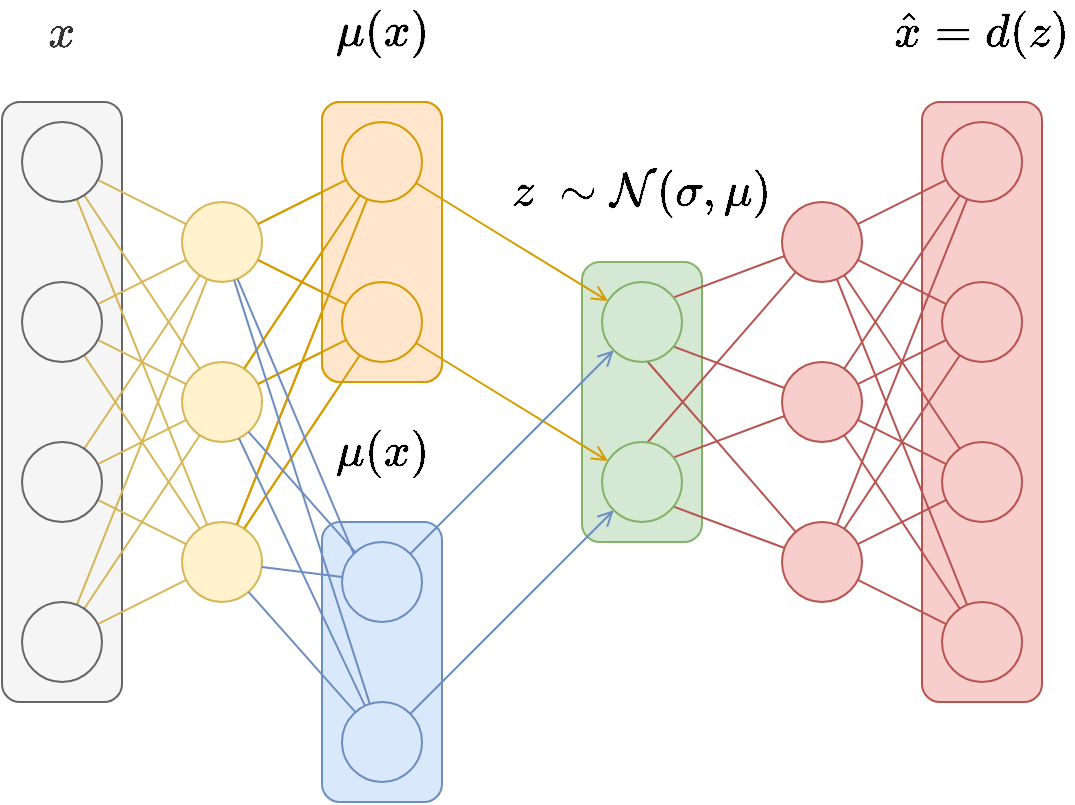 <mxfile version="13.1.1" type="device"><diagram id="4VMcndwcg2poyKtKVmbT" name="Page-1"><mxGraphModel dx="946" dy="591" grid="1" gridSize="10" guides="1" tooltips="1" connect="1" arrows="1" fold="1" page="1" pageScale="1" pageWidth="850" pageHeight="1100" math="1" shadow="0"><root><mxCell id="0"/><mxCell id="1" parent="0"/><mxCell id="6-3kK7REGll-rQx2MbG3-22" value="$$z\ \sim \mathcal{N}(\sigma, \mu)$$" style="rounded=1;whiteSpace=wrap;html=1;fontSize=20;verticalAlign=bottom;fillColor=#d5e8d4;strokeColor=#82b366;labelPosition=center;verticalLabelPosition=top;align=center;" parent="1" vertex="1"><mxGeometry x="440" y="190" width="60" height="140" as="geometry"/></mxCell><mxCell id="6-3kK7REGll-rQx2MbG3-15" value="" style="ellipse;whiteSpace=wrap;html=1;fillColor=#dae8fc;strokeColor=#6c8ebf;labelPosition=center;verticalLabelPosition=bottom;align=center;verticalAlign=top;" parent="1" vertex="1"><mxGeometry x="320" y="410" width="40" height="40" as="geometry"/></mxCell><mxCell id="6-3kK7REGll-rQx2MbG3-14" value="" style="ellipse;whiteSpace=wrap;html=1;fillColor=#dae8fc;strokeColor=#6c8ebf;labelPosition=center;verticalLabelPosition=bottom;align=center;verticalAlign=top;" parent="1" vertex="1"><mxGeometry x="320" y="330" width="40" height="40" as="geometry"/></mxCell><mxCell id="6-3kK7REGll-rQx2MbG3-13" value="$$\mu(x)$$" style="rounded=1;whiteSpace=wrap;html=1;fontSize=20;verticalAlign=bottom;fillColor=#dae8fc;strokeColor=#6c8ebf;labelPosition=center;verticalLabelPosition=top;align=center;" parent="1" vertex="1"><mxGeometry x="310" y="320" width="60" height="140" as="geometry"/></mxCell><mxCell id="62HT2p5uOtwkG28JUc_u-68" value="$$\hat{x}= d(z)$$" style="rounded=1;whiteSpace=wrap;html=1;fontSize=20;verticalAlign=bottom;fillColor=#f8cecc;strokeColor=#b85450;labelPosition=center;verticalLabelPosition=top;align=center;" parent="1" vertex="1"><mxGeometry x="610" y="110" width="60" height="300" as="geometry"/></mxCell><mxCell id="62HT2p5uOtwkG28JUc_u-64" value="$$\mu(x)$$" style="rounded=1;whiteSpace=wrap;html=1;fontSize=20;verticalAlign=bottom;fillColor=#ffe6cc;strokeColor=#d79b00;labelPosition=center;verticalLabelPosition=top;align=center;" parent="1" vertex="1"><mxGeometry x="310" y="110" width="60" height="140" as="geometry"/></mxCell><mxCell id="62HT2p5uOtwkG28JUc_u-63" value="$$x$$" style="rounded=1;whiteSpace=wrap;html=1;fontSize=20;verticalAlign=bottom;fillColor=#f5f5f5;strokeColor=#666666;fontColor=#333333;labelPosition=center;verticalLabelPosition=top;align=center;" parent="1" vertex="1"><mxGeometry x="150" y="110" width="60" height="300" as="geometry"/></mxCell><mxCell id="62HT2p5uOtwkG28JUc_u-33" style="rounded=0;orthogonalLoop=1;jettySize=auto;html=1;endArrow=none;endFill=0;fillColor=#fff2cc;strokeColor=#d6b656;" parent="1" source="62HT2p5uOtwkG28JUc_u-36" target="62HT2p5uOtwkG28JUc_u-57" edge="1"><mxGeometry relative="1" as="geometry"/></mxCell><mxCell id="62HT2p5uOtwkG28JUc_u-34" style="edgeStyle=none;rounded=0;orthogonalLoop=1;jettySize=auto;html=1;endArrow=none;endFill=0;fillColor=#fff2cc;strokeColor=#d6b656;" parent="1" source="62HT2p5uOtwkG28JUc_u-36" target="62HT2p5uOtwkG28JUc_u-54" edge="1"><mxGeometry relative="1" as="geometry"/></mxCell><mxCell id="62HT2p5uOtwkG28JUc_u-35" style="edgeStyle=none;rounded=0;orthogonalLoop=1;jettySize=auto;html=1;endArrow=none;endFill=0;fillColor=#fff2cc;strokeColor=#d6b656;" parent="1" source="62HT2p5uOtwkG28JUc_u-36" target="62HT2p5uOtwkG28JUc_u-51" edge="1"><mxGeometry relative="1" as="geometry"/></mxCell><mxCell id="62HT2p5uOtwkG28JUc_u-36" value="" style="ellipse;whiteSpace=wrap;html=1;fillColor=#f5f5f5;strokeColor=#666666;fontColor=#333333;" parent="1" vertex="1"><mxGeometry x="160" y="120" width="40" height="40" as="geometry"/></mxCell><mxCell id="62HT2p5uOtwkG28JUc_u-37" style="edgeStyle=none;rounded=0;orthogonalLoop=1;jettySize=auto;html=1;endArrow=none;endFill=0;fillColor=#fff2cc;strokeColor=#d6b656;" parent="1" source="62HT2p5uOtwkG28JUc_u-40" target="62HT2p5uOtwkG28JUc_u-57" edge="1"><mxGeometry relative="1" as="geometry"/></mxCell><mxCell id="62HT2p5uOtwkG28JUc_u-38" style="edgeStyle=none;rounded=0;orthogonalLoop=1;jettySize=auto;html=1;endArrow=none;endFill=0;fillColor=#fff2cc;strokeColor=#d6b656;" parent="1" source="62HT2p5uOtwkG28JUc_u-40" target="62HT2p5uOtwkG28JUc_u-54" edge="1"><mxGeometry relative="1" as="geometry"/></mxCell><mxCell id="62HT2p5uOtwkG28JUc_u-39" style="edgeStyle=none;rounded=0;orthogonalLoop=1;jettySize=auto;html=1;endArrow=none;endFill=0;fillColor=#fff2cc;strokeColor=#d6b656;" parent="1" source="62HT2p5uOtwkG28JUc_u-40" target="62HT2p5uOtwkG28JUc_u-51" edge="1"><mxGeometry relative="1" as="geometry"/></mxCell><mxCell id="62HT2p5uOtwkG28JUc_u-40" value="" style="ellipse;whiteSpace=wrap;html=1;fillColor=#f5f5f5;strokeColor=#666666;fontColor=#333333;" parent="1" vertex="1"><mxGeometry x="160" y="200" width="40" height="40" as="geometry"/></mxCell><mxCell id="62HT2p5uOtwkG28JUc_u-41" style="edgeStyle=none;rounded=0;orthogonalLoop=1;jettySize=auto;html=1;endArrow=none;endFill=0;fillColor=#fff2cc;strokeColor=#d6b656;" parent="1" source="62HT2p5uOtwkG28JUc_u-44" target="62HT2p5uOtwkG28JUc_u-57" edge="1"><mxGeometry relative="1" as="geometry"/></mxCell><mxCell id="62HT2p5uOtwkG28JUc_u-42" style="edgeStyle=none;rounded=0;orthogonalLoop=1;jettySize=auto;html=1;endArrow=none;endFill=0;fillColor=#fff2cc;strokeColor=#d6b656;" parent="1" source="62HT2p5uOtwkG28JUc_u-44" target="62HT2p5uOtwkG28JUc_u-54" edge="1"><mxGeometry relative="1" as="geometry"/></mxCell><mxCell id="62HT2p5uOtwkG28JUc_u-43" style="edgeStyle=none;rounded=0;orthogonalLoop=1;jettySize=auto;html=1;endArrow=none;endFill=0;fillColor=#fff2cc;strokeColor=#d6b656;" parent="1" source="62HT2p5uOtwkG28JUc_u-44" target="62HT2p5uOtwkG28JUc_u-51" edge="1"><mxGeometry relative="1" as="geometry"/></mxCell><mxCell id="62HT2p5uOtwkG28JUc_u-44" value="" style="ellipse;whiteSpace=wrap;html=1;fillColor=#f5f5f5;strokeColor=#666666;fontColor=#333333;" parent="1" vertex="1"><mxGeometry x="160" y="280" width="40" height="40" as="geometry"/></mxCell><mxCell id="62HT2p5uOtwkG28JUc_u-45" style="edgeStyle=none;rounded=0;orthogonalLoop=1;jettySize=auto;html=1;endArrow=none;endFill=0;fillColor=#fff2cc;strokeColor=#d6b656;" parent="1" source="62HT2p5uOtwkG28JUc_u-48" target="62HT2p5uOtwkG28JUc_u-57" edge="1"><mxGeometry relative="1" as="geometry"/></mxCell><mxCell id="62HT2p5uOtwkG28JUc_u-46" style="edgeStyle=none;rounded=0;orthogonalLoop=1;jettySize=auto;html=1;endArrow=none;endFill=0;fillColor=#fff2cc;strokeColor=#d6b656;" parent="1" source="62HT2p5uOtwkG28JUc_u-48" target="62HT2p5uOtwkG28JUc_u-54" edge="1"><mxGeometry relative="1" as="geometry"/></mxCell><mxCell id="62HT2p5uOtwkG28JUc_u-47" style="edgeStyle=none;rounded=0;orthogonalLoop=1;jettySize=auto;html=1;endArrow=none;endFill=0;fillColor=#fff2cc;strokeColor=#d6b656;" parent="1" source="62HT2p5uOtwkG28JUc_u-48" target="62HT2p5uOtwkG28JUc_u-51" edge="1"><mxGeometry relative="1" as="geometry"/></mxCell><mxCell id="62HT2p5uOtwkG28JUc_u-48" value="" style="ellipse;whiteSpace=wrap;html=1;fillColor=#f5f5f5;strokeColor=#666666;fontColor=#333333;" parent="1" vertex="1"><mxGeometry x="160" y="360" width="40" height="40" as="geometry"/></mxCell><mxCell id="62HT2p5uOtwkG28JUc_u-49" style="edgeStyle=none;rounded=0;orthogonalLoop=1;jettySize=auto;html=1;endArrow=none;endFill=0;fillColor=#ffe6cc;strokeColor=#d79b00;" parent="1" source="62HT2p5uOtwkG28JUc_u-51" target="62HT2p5uOtwkG28JUc_u-58" edge="1"><mxGeometry relative="1" as="geometry"/></mxCell><mxCell id="62HT2p5uOtwkG28JUc_u-50" style="edgeStyle=none;rounded=0;orthogonalLoop=1;jettySize=auto;html=1;endArrow=none;endFill=0;fillColor=#ffe6cc;strokeColor=#d79b00;" parent="1" source="62HT2p5uOtwkG28JUc_u-51" target="62HT2p5uOtwkG28JUc_u-59" edge="1"><mxGeometry relative="1" as="geometry"/></mxCell><mxCell id="62HT2p5uOtwkG28JUc_u-51" value="" style="ellipse;whiteSpace=wrap;html=1;fillColor=#fff2cc;strokeColor=#d6b656;" parent="1" vertex="1"><mxGeometry x="240" y="320" width="40" height="40" as="geometry"/></mxCell><mxCell id="62HT2p5uOtwkG28JUc_u-52" style="edgeStyle=none;rounded=0;orthogonalLoop=1;jettySize=auto;html=1;endArrow=none;endFill=0;fillColor=#ffe6cc;strokeColor=#d79b00;" parent="1" source="62HT2p5uOtwkG28JUc_u-54" target="62HT2p5uOtwkG28JUc_u-58" edge="1"><mxGeometry relative="1" as="geometry"/></mxCell><mxCell id="62HT2p5uOtwkG28JUc_u-53" style="edgeStyle=none;rounded=0;orthogonalLoop=1;jettySize=auto;html=1;endArrow=none;endFill=0;fillColor=#ffe6cc;strokeColor=#d79b00;" parent="1" source="62HT2p5uOtwkG28JUc_u-54" target="62HT2p5uOtwkG28JUc_u-59" edge="1"><mxGeometry relative="1" as="geometry"/></mxCell><mxCell id="62HT2p5uOtwkG28JUc_u-54" value="" style="ellipse;whiteSpace=wrap;html=1;fillColor=#fff2cc;strokeColor=#d6b656;" parent="1" vertex="1"><mxGeometry x="240" y="240" width="40" height="40" as="geometry"/></mxCell><mxCell id="62HT2p5uOtwkG28JUc_u-55" style="edgeStyle=none;rounded=0;orthogonalLoop=1;jettySize=auto;html=1;endArrow=none;endFill=0;fillColor=#ffe6cc;strokeColor=#d79b00;" parent="1" source="62HT2p5uOtwkG28JUc_u-57" target="62HT2p5uOtwkG28JUc_u-58" edge="1"><mxGeometry relative="1" as="geometry"/></mxCell><mxCell id="62HT2p5uOtwkG28JUc_u-56" style="edgeStyle=none;rounded=0;orthogonalLoop=1;jettySize=auto;html=1;endArrow=none;endFill=0;fillColor=#ffe6cc;strokeColor=#d79b00;" parent="1" source="62HT2p5uOtwkG28JUc_u-57" target="62HT2p5uOtwkG28JUc_u-59" edge="1"><mxGeometry relative="1" as="geometry"/></mxCell><mxCell id="62HT2p5uOtwkG28JUc_u-57" value="" style="ellipse;whiteSpace=wrap;html=1;fillColor=#fff2cc;strokeColor=#d6b656;" parent="1" vertex="1"><mxGeometry x="240" y="160" width="40" height="40" as="geometry"/></mxCell><mxCell id="62HT2p5uOtwkG28JUc_u-58" value="" style="ellipse;whiteSpace=wrap;html=1;fillColor=#ffe6cc;strokeColor=#d79b00;" parent="1" vertex="1"><mxGeometry x="320" y="120" width="40" height="40" as="geometry"/></mxCell><mxCell id="62HT2p5uOtwkG28JUc_u-59" value="" style="ellipse;whiteSpace=wrap;html=1;fillColor=#ffe6cc;strokeColor=#d79b00;" parent="1" vertex="1"><mxGeometry x="320" y="200" width="40" height="40" as="geometry"/></mxCell><mxCell id="62HT2p5uOtwkG28JUc_u-1" value="" style="ellipse;whiteSpace=wrap;html=1;fillColor=#f8cecc;strokeColor=#b85450;direction=east;rotation=-180;" parent="1" vertex="1"><mxGeometry x="620" y="360" width="40" height="40" as="geometry"/></mxCell><mxCell id="62HT2p5uOtwkG28JUc_u-2" value="" style="ellipse;whiteSpace=wrap;html=1;fillColor=#f8cecc;strokeColor=#b85450;direction=east;rotation=-180;" parent="1" vertex="1"><mxGeometry x="620" y="280" width="40" height="40" as="geometry"/></mxCell><mxCell id="62HT2p5uOtwkG28JUc_u-3" value="" style="ellipse;whiteSpace=wrap;html=1;fillColor=#f8cecc;strokeColor=#b85450;direction=east;rotation=-180;" parent="1" vertex="1"><mxGeometry x="620" y="200" width="40" height="40" as="geometry"/></mxCell><mxCell id="62HT2p5uOtwkG28JUc_u-4" value="" style="ellipse;whiteSpace=wrap;html=1;fillColor=#f8cecc;strokeColor=#b85450;direction=east;rotation=-180;" parent="1" vertex="1"><mxGeometry x="620" y="120" width="40" height="40" as="geometry"/></mxCell><mxCell id="62HT2p5uOtwkG28JUc_u-5" value="" style="ellipse;whiteSpace=wrap;html=1;fillColor=#f8cecc;strokeColor=#b85450;direction=east;rotation=-180;" parent="1" vertex="1"><mxGeometry x="540" y="160" width="40" height="40" as="geometry"/></mxCell><mxCell id="62HT2p5uOtwkG28JUc_u-12" style="edgeStyle=none;rounded=0;orthogonalLoop=1;jettySize=auto;html=1;endArrow=none;endFill=0;fillColor=#f8cecc;strokeColor=#b85450;" parent="1" source="62HT2p5uOtwkG28JUc_u-1" target="62HT2p5uOtwkG28JUc_u-5" edge="1"><mxGeometry relative="1" as="geometry"/></mxCell><mxCell id="62HT2p5uOtwkG28JUc_u-15" style="edgeStyle=none;rounded=0;orthogonalLoop=1;jettySize=auto;html=1;endArrow=none;endFill=0;fillColor=#f8cecc;strokeColor=#b85450;" parent="1" source="62HT2p5uOtwkG28JUc_u-2" target="62HT2p5uOtwkG28JUc_u-5" edge="1"><mxGeometry relative="1" as="geometry"/></mxCell><mxCell id="62HT2p5uOtwkG28JUc_u-18" style="edgeStyle=none;rounded=0;orthogonalLoop=1;jettySize=auto;html=1;endArrow=none;endFill=0;fillColor=#f8cecc;strokeColor=#b85450;" parent="1" source="62HT2p5uOtwkG28JUc_u-3" target="62HT2p5uOtwkG28JUc_u-5" edge="1"><mxGeometry relative="1" as="geometry"/></mxCell><mxCell id="62HT2p5uOtwkG28JUc_u-22" style="edgeStyle=none;rounded=0;orthogonalLoop=1;jettySize=auto;html=1;endArrow=none;endFill=0;fillColor=#f8cecc;strokeColor=#b85450;" parent="1" source="62HT2p5uOtwkG28JUc_u-4" target="62HT2p5uOtwkG28JUc_u-5" edge="1"><mxGeometry relative="1" as="geometry"/></mxCell><mxCell id="62HT2p5uOtwkG28JUc_u-6" value="" style="ellipse;whiteSpace=wrap;html=1;fillColor=#f8cecc;strokeColor=#b85450;direction=east;rotation=-180;" parent="1" vertex="1"><mxGeometry x="540" y="240" width="40" height="40" as="geometry"/></mxCell><mxCell id="62HT2p5uOtwkG28JUc_u-11" style="edgeStyle=none;rounded=0;orthogonalLoop=1;jettySize=auto;html=1;endArrow=none;endFill=0;fillColor=#f8cecc;strokeColor=#b85450;" parent="1" source="62HT2p5uOtwkG28JUc_u-1" target="62HT2p5uOtwkG28JUc_u-6" edge="1"><mxGeometry relative="1" as="geometry"/></mxCell><mxCell id="62HT2p5uOtwkG28JUc_u-14" style="edgeStyle=none;rounded=0;orthogonalLoop=1;jettySize=auto;html=1;endArrow=none;endFill=0;fillColor=#f8cecc;strokeColor=#b85450;" parent="1" source="62HT2p5uOtwkG28JUc_u-2" target="62HT2p5uOtwkG28JUc_u-6" edge="1"><mxGeometry relative="1" as="geometry"/></mxCell><mxCell id="62HT2p5uOtwkG28JUc_u-17" style="edgeStyle=none;rounded=0;orthogonalLoop=1;jettySize=auto;html=1;endArrow=none;endFill=0;fillColor=#f8cecc;strokeColor=#b85450;" parent="1" source="62HT2p5uOtwkG28JUc_u-3" target="62HT2p5uOtwkG28JUc_u-6" edge="1"><mxGeometry relative="1" as="geometry"/></mxCell><mxCell id="62HT2p5uOtwkG28JUc_u-21" style="edgeStyle=none;rounded=0;orthogonalLoop=1;jettySize=auto;html=1;endArrow=none;endFill=0;fillColor=#f8cecc;strokeColor=#b85450;" parent="1" source="62HT2p5uOtwkG28JUc_u-4" target="62HT2p5uOtwkG28JUc_u-6" edge="1"><mxGeometry relative="1" as="geometry"/></mxCell><mxCell id="62HT2p5uOtwkG28JUc_u-7" value="" style="ellipse;whiteSpace=wrap;html=1;fillColor=#f8cecc;strokeColor=#b85450;direction=east;rotation=-180;" parent="1" vertex="1"><mxGeometry x="540" y="320" width="40" height="40" as="geometry"/></mxCell><mxCell id="62HT2p5uOtwkG28JUc_u-10" style="rounded=0;orthogonalLoop=1;jettySize=auto;html=1;endArrow=none;endFill=0;fillColor=#f8cecc;strokeColor=#b85450;" parent="1" source="62HT2p5uOtwkG28JUc_u-1" target="62HT2p5uOtwkG28JUc_u-7" edge="1"><mxGeometry relative="1" as="geometry"/></mxCell><mxCell id="62HT2p5uOtwkG28JUc_u-13" style="edgeStyle=none;rounded=0;orthogonalLoop=1;jettySize=auto;html=1;endArrow=none;endFill=0;fillColor=#f8cecc;strokeColor=#b85450;" parent="1" source="62HT2p5uOtwkG28JUc_u-2" target="62HT2p5uOtwkG28JUc_u-7" edge="1"><mxGeometry relative="1" as="geometry"/></mxCell><mxCell id="62HT2p5uOtwkG28JUc_u-16" style="edgeStyle=none;rounded=0;orthogonalLoop=1;jettySize=auto;html=1;endArrow=none;endFill=0;fillColor=#f8cecc;strokeColor=#b85450;" parent="1" source="62HT2p5uOtwkG28JUc_u-3" target="62HT2p5uOtwkG28JUc_u-7" edge="1"><mxGeometry relative="1" as="geometry"/></mxCell><mxCell id="62HT2p5uOtwkG28JUc_u-20" style="edgeStyle=none;rounded=0;orthogonalLoop=1;jettySize=auto;html=1;endArrow=none;endFill=0;fillColor=#f8cecc;strokeColor=#b85450;" parent="1" source="62HT2p5uOtwkG28JUc_u-4" target="62HT2p5uOtwkG28JUc_u-7" edge="1"><mxGeometry relative="1" as="geometry"/></mxCell><mxCell id="62HT2p5uOtwkG28JUc_u-27" style="edgeStyle=none;rounded=0;orthogonalLoop=1;jettySize=auto;html=1;endArrow=none;endFill=0;fillColor=#f8cecc;strokeColor=#b85450;" parent="1" source="62HT2p5uOtwkG28JUc_u-5" edge="1"><mxGeometry relative="1" as="geometry"><mxPoint x="470.004" y="283.359" as="targetPoint"/></mxGeometry></mxCell><mxCell id="62HT2p5uOtwkG28JUc_u-25" style="edgeStyle=none;rounded=0;orthogonalLoop=1;jettySize=auto;html=1;endArrow=none;endFill=0;fillColor=#f8cecc;strokeColor=#b85450;" parent="1" source="62HT2p5uOtwkG28JUc_u-6" edge="1"><mxGeometry relative="1" as="geometry"><mxPoint x="476.799" y="291.056" as="targetPoint"/></mxGeometry></mxCell><mxCell id="62HT2p5uOtwkG28JUc_u-23" style="edgeStyle=none;rounded=0;orthogonalLoop=1;jettySize=auto;html=1;endArrow=none;endFill=0;fillColor=#f8cecc;strokeColor=#b85450;" parent="1" source="62HT2p5uOtwkG28JUc_u-7" edge="1"><mxGeometry relative="1" as="geometry"><mxPoint x="476.799" y="308.944" as="targetPoint"/></mxGeometry></mxCell><mxCell id="62HT2p5uOtwkG28JUc_u-28" style="edgeStyle=none;rounded=0;orthogonalLoop=1;jettySize=auto;html=1;endArrow=none;endFill=0;fillColor=#f8cecc;strokeColor=#b85450;" parent="1" source="62HT2p5uOtwkG28JUc_u-5" edge="1"><mxGeometry relative="1" as="geometry"><mxPoint x="476.799" y="211.056" as="targetPoint"/></mxGeometry></mxCell><mxCell id="62HT2p5uOtwkG28JUc_u-26" style="edgeStyle=none;rounded=0;orthogonalLoop=1;jettySize=auto;html=1;endArrow=none;endFill=0;fillColor=#f8cecc;strokeColor=#b85450;" parent="1" source="62HT2p5uOtwkG28JUc_u-6" edge="1"><mxGeometry relative="1" as="geometry"><mxPoint x="476.799" y="228.944" as="targetPoint"/></mxGeometry></mxCell><mxCell id="62HT2p5uOtwkG28JUc_u-24" style="edgeStyle=none;rounded=0;orthogonalLoop=1;jettySize=auto;html=1;endArrow=none;endFill=0;fillColor=#f8cecc;strokeColor=#b85450;" parent="1" source="62HT2p5uOtwkG28JUc_u-7" edge="1"><mxGeometry relative="1" as="geometry"><mxPoint x="470.004" y="236.641" as="targetPoint"/></mxGeometry></mxCell><mxCell id="6-3kK7REGll-rQx2MbG3-1" value="$$\mu(x)$$" style="rounded=1;whiteSpace=wrap;html=1;fontSize=20;verticalAlign=bottom;fillColor=#ffe6cc;strokeColor=#d79b00;labelPosition=center;verticalLabelPosition=top;align=center;" parent="1" vertex="1"><mxGeometry x="310" y="110" width="60" height="140" as="geometry"/></mxCell><mxCell id="6-3kK7REGll-rQx2MbG3-2" style="edgeStyle=none;rounded=0;orthogonalLoop=1;jettySize=auto;html=1;endArrow=none;endFill=0;fillColor=#ffe6cc;strokeColor=#d79b00;" parent="1" target="6-3kK7REGll-rQx2MbG3-8" edge="1"><mxGeometry relative="1" as="geometry"><mxPoint x="267.392" y="321.416" as="sourcePoint"/></mxGeometry></mxCell><mxCell id="6-3kK7REGll-rQx2MbG3-3" style="edgeStyle=none;rounded=0;orthogonalLoop=1;jettySize=auto;html=1;endArrow=none;endFill=0;fillColor=#ffe6cc;strokeColor=#d79b00;" parent="1" target="6-3kK7REGll-rQx2MbG3-9" edge="1"><mxGeometry relative="1" as="geometry"><mxPoint x="271.019" y="323.309" as="sourcePoint"/></mxGeometry></mxCell><mxCell id="6-3kK7REGll-rQx2MbG3-4" style="edgeStyle=none;rounded=0;orthogonalLoop=1;jettySize=auto;html=1;endArrow=none;endFill=0;fillColor=#ffe6cc;strokeColor=#d79b00;" parent="1" target="6-3kK7REGll-rQx2MbG3-8" edge="1"><mxGeometry relative="1" as="geometry"><mxPoint x="271.019" y="243.309" as="sourcePoint"/></mxGeometry></mxCell><mxCell id="6-3kK7REGll-rQx2MbG3-5" style="edgeStyle=none;rounded=0;orthogonalLoop=1;jettySize=auto;html=1;endArrow=none;endFill=0;fillColor=#ffe6cc;strokeColor=#d79b00;" parent="1" target="6-3kK7REGll-rQx2MbG3-9" edge="1"><mxGeometry relative="1" as="geometry"><mxPoint x="277.889" y="251.056" as="sourcePoint"/></mxGeometry></mxCell><mxCell id="6-3kK7REGll-rQx2MbG3-6" style="edgeStyle=none;rounded=0;orthogonalLoop=1;jettySize=auto;html=1;endArrow=none;endFill=0;fillColor=#ffe6cc;strokeColor=#d79b00;" parent="1" target="6-3kK7REGll-rQx2MbG3-8" edge="1"><mxGeometry relative="1" as="geometry"><mxPoint x="277.889" y="171.056" as="sourcePoint"/></mxGeometry></mxCell><mxCell id="6-3kK7REGll-rQx2MbG3-7" style="edgeStyle=none;rounded=0;orthogonalLoop=1;jettySize=auto;html=1;endArrow=none;endFill=0;fillColor=#ffe6cc;strokeColor=#d79b00;" parent="1" target="6-3kK7REGll-rQx2MbG3-9" edge="1"><mxGeometry relative="1" as="geometry"><mxPoint x="277.889" y="188.944" as="sourcePoint"/></mxGeometry></mxCell><mxCell id="6-3kK7REGll-rQx2MbG3-25" style="edgeStyle=none;rounded=0;orthogonalLoop=1;jettySize=auto;html=1;endArrow=open;endFill=0;fillColor=#ffe6cc;strokeColor=#d79b00;" parent="1" source="6-3kK7REGll-rQx2MbG3-8" target="6-3kK7REGll-rQx2MbG3-23" edge="1"><mxGeometry relative="1" as="geometry"/></mxCell><mxCell id="6-3kK7REGll-rQx2MbG3-8" value="" style="ellipse;whiteSpace=wrap;html=1;fillColor=#ffe6cc;strokeColor=#d79b00;" parent="1" vertex="1"><mxGeometry x="320" y="120" width="40" height="40" as="geometry"/></mxCell><mxCell id="6-3kK7REGll-rQx2MbG3-28" style="edgeStyle=none;rounded=0;orthogonalLoop=1;jettySize=auto;html=1;endArrow=open;endFill=0;fillColor=#ffe6cc;strokeColor=#d79b00;" parent="1" source="6-3kK7REGll-rQx2MbG3-9" target="6-3kK7REGll-rQx2MbG3-24" edge="1"><mxGeometry relative="1" as="geometry"/></mxCell><mxCell id="6-3kK7REGll-rQx2MbG3-9" value="" style="ellipse;whiteSpace=wrap;html=1;fillColor=#ffe6cc;strokeColor=#d79b00;" parent="1" vertex="1"><mxGeometry x="320" y="200" width="40" height="40" as="geometry"/></mxCell><mxCell id="6-3kK7REGll-rQx2MbG3-29" style="edgeStyle=none;rounded=0;orthogonalLoop=1;jettySize=auto;html=1;endArrow=open;endFill=0;fillColor=#dae8fc;strokeColor=#6c8ebf;" parent="1" source="6-3kK7REGll-rQx2MbG3-11" target="6-3kK7REGll-rQx2MbG3-23" edge="1"><mxGeometry relative="1" as="geometry"/></mxCell><mxCell id="6-3kK7REGll-rQx2MbG3-11" value="" style="ellipse;whiteSpace=wrap;html=1;fillColor=#dae8fc;strokeColor=#6c8ebf;labelPosition=center;verticalLabelPosition=bottom;align=center;verticalAlign=top;" parent="1" vertex="1"><mxGeometry x="320" y="330" width="40" height="40" as="geometry"/></mxCell><mxCell id="6-3kK7REGll-rQx2MbG3-30" style="edgeStyle=none;rounded=0;orthogonalLoop=1;jettySize=auto;html=1;endArrow=open;endFill=0;fillColor=#dae8fc;strokeColor=#6c8ebf;" parent="1" source="6-3kK7REGll-rQx2MbG3-12" target="6-3kK7REGll-rQx2MbG3-24" edge="1"><mxGeometry relative="1" as="geometry"/></mxCell><mxCell id="6-3kK7REGll-rQx2MbG3-12" value="" style="ellipse;whiteSpace=wrap;html=1;fillColor=#dae8fc;strokeColor=#6c8ebf;labelPosition=center;verticalLabelPosition=bottom;align=center;verticalAlign=top;" parent="1" vertex="1"><mxGeometry x="320" y="410" width="40" height="40" as="geometry"/></mxCell><mxCell id="6-3kK7REGll-rQx2MbG3-23" value="" style="ellipse;whiteSpace=wrap;html=1;fillColor=#d5e8d4;strokeColor=#82b366;" parent="1" vertex="1"><mxGeometry x="450" y="200" width="40" height="40" as="geometry"/></mxCell><mxCell id="6-3kK7REGll-rQx2MbG3-24" value="" style="ellipse;whiteSpace=wrap;html=1;fillColor=#d5e8d4;strokeColor=#82b366;" parent="1" vertex="1"><mxGeometry x="450" y="280" width="40" height="40" as="geometry"/></mxCell><mxCell id="6-3kK7REGll-rQx2MbG3-16" style="rounded=0;orthogonalLoop=1;jettySize=auto;html=1;endArrow=none;endFill=0;fillColor=#dae8fc;strokeColor=#6c8ebf;" parent="1" source="62HT2p5uOtwkG28JUc_u-51" target="6-3kK7REGll-rQx2MbG3-15" edge="1"><mxGeometry relative="1" as="geometry"/></mxCell><mxCell id="6-3kK7REGll-rQx2MbG3-17" style="edgeStyle=none;rounded=0;orthogonalLoop=1;jettySize=auto;html=1;endArrow=none;endFill=0;fillColor=#dae8fc;strokeColor=#6c8ebf;" parent="1" source="62HT2p5uOtwkG28JUc_u-51" target="6-3kK7REGll-rQx2MbG3-14" edge="1"><mxGeometry relative="1" as="geometry"/></mxCell><mxCell id="6-3kK7REGll-rQx2MbG3-18" style="edgeStyle=none;rounded=0;orthogonalLoop=1;jettySize=auto;html=1;endArrow=none;endFill=0;fillColor=#dae8fc;strokeColor=#6c8ebf;" parent="1" source="62HT2p5uOtwkG28JUc_u-54" target="6-3kK7REGll-rQx2MbG3-15" edge="1"><mxGeometry relative="1" as="geometry"/></mxCell><mxCell id="6-3kK7REGll-rQx2MbG3-19" style="edgeStyle=none;rounded=0;orthogonalLoop=1;jettySize=auto;html=1;endArrow=none;endFill=0;fillColor=#dae8fc;strokeColor=#6c8ebf;" parent="1" source="62HT2p5uOtwkG28JUc_u-54" target="6-3kK7REGll-rQx2MbG3-14" edge="1"><mxGeometry relative="1" as="geometry"/></mxCell><mxCell id="6-3kK7REGll-rQx2MbG3-20" style="edgeStyle=none;rounded=0;orthogonalLoop=1;jettySize=auto;html=1;endArrow=none;endFill=0;fillColor=#dae8fc;strokeColor=#6c8ebf;" parent="1" source="62HT2p5uOtwkG28JUc_u-57" target="6-3kK7REGll-rQx2MbG3-15" edge="1"><mxGeometry relative="1" as="geometry"/></mxCell><mxCell id="6-3kK7REGll-rQx2MbG3-21" style="edgeStyle=none;rounded=0;orthogonalLoop=1;jettySize=auto;html=1;entryX=0;entryY=0;entryDx=0;entryDy=0;endArrow=none;endFill=0;fillColor=#dae8fc;strokeColor=#6c8ebf;" parent="1" source="62HT2p5uOtwkG28JUc_u-57" target="6-3kK7REGll-rQx2MbG3-14" edge="1"><mxGeometry relative="1" as="geometry"/></mxCell></root></mxGraphModel></diagram></mxfile>